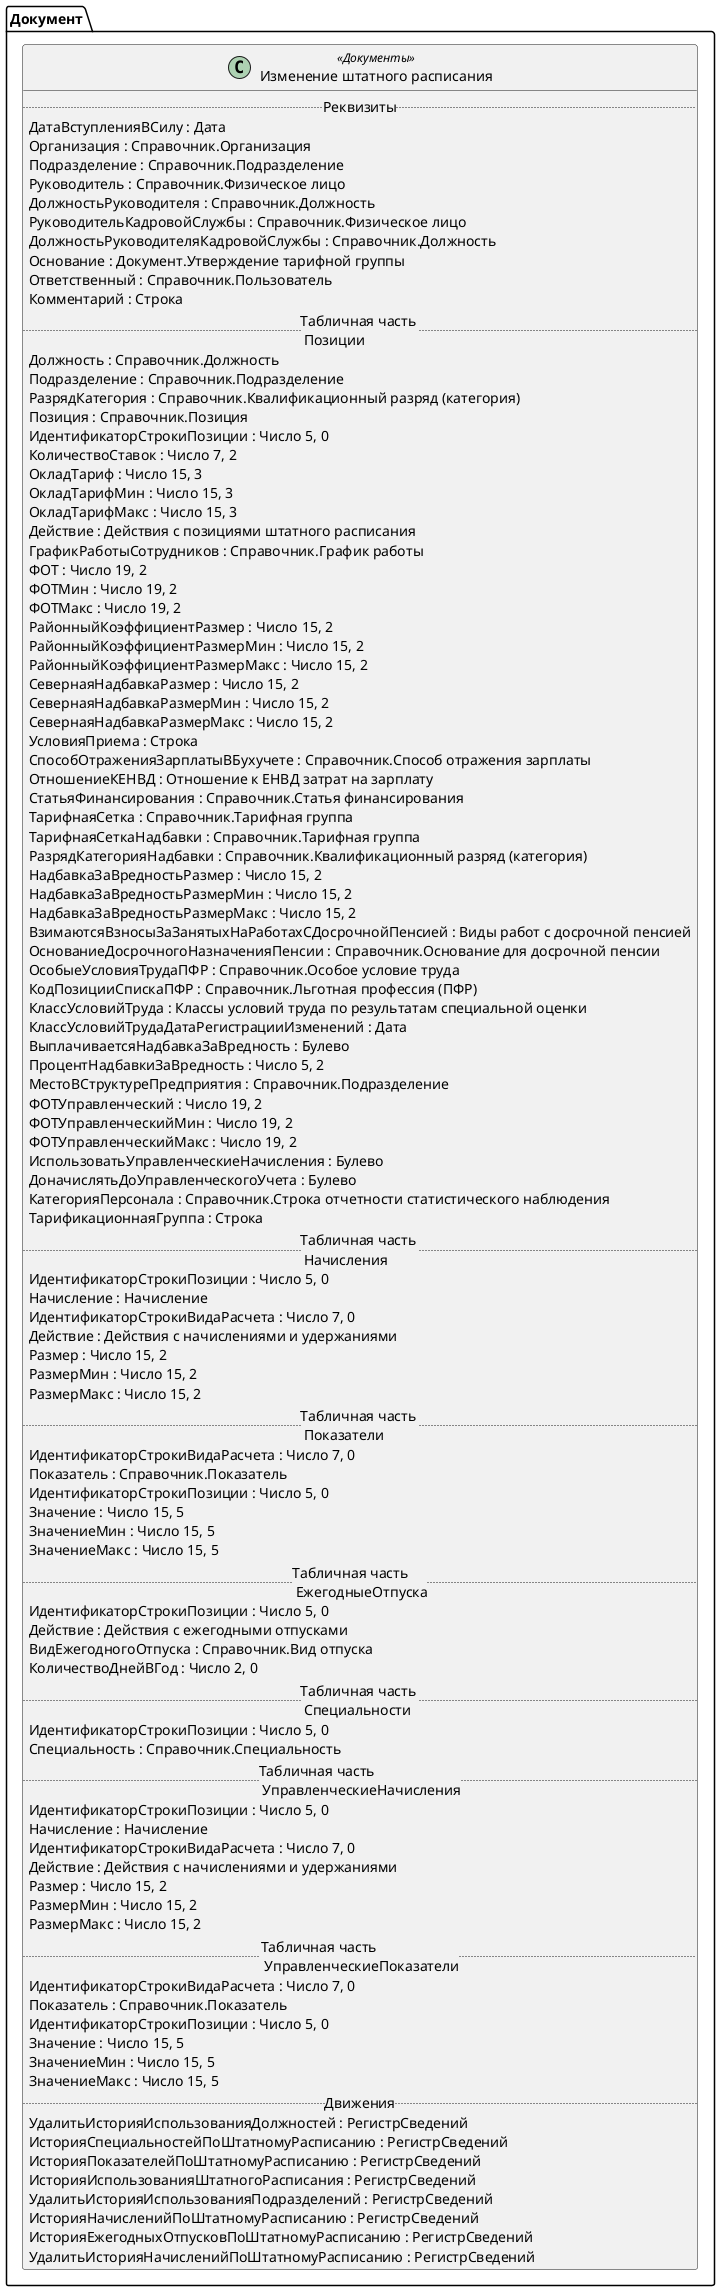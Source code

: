﻿@startuml ИзменениеШтатногоРасписания
'!include templates.wsd
'..\include templates.wsd
class Документ.ИзменениеШтатногоРасписания as "Изменение штатного расписания" <<Документы>>
{
..Реквизиты..
ДатаВступленияВСилу : Дата
Организация : Справочник.Организация
Подразделение : Справочник.Подразделение
Руководитель : Справочник.Физическое лицо
ДолжностьРуководителя : Справочник.Должность
РуководительКадровойСлужбы : Справочник.Физическое лицо
ДолжностьРуководителяКадровойСлужбы : Справочник.Должность
Основание : Документ.Утверждение тарифной группы
Ответственный : Справочник.Пользователь
Комментарий : Строка
..Табличная часть \n Позиции..
Должность : Справочник.Должность
Подразделение : Справочник.Подразделение
РазрядКатегория : Справочник.Квалификационный разряд (категория)
Позиция : Справочник.Позиция
ИдентификаторСтрокиПозиции : Число 5, 0
КоличествоСтавок : Число 7, 2
ОкладТариф : Число 15, 3
ОкладТарифМин : Число 15, 3
ОкладТарифМакс : Число 15, 3
Действие : Действия с позициями штатного расписания
ГрафикРаботыСотрудников : Справочник.График работы
ФОТ : Число 19, 2
ФОТМин : Число 19, 2
ФОТМакс : Число 19, 2
РайонныйКоэффициентРазмер : Число 15, 2
РайонныйКоэффициентРазмерМин : Число 15, 2
РайонныйКоэффициентРазмерМакс : Число 15, 2
СевернаяНадбавкаРазмер : Число 15, 2
СевернаяНадбавкаРазмерМин : Число 15, 2
СевернаяНадбавкаРазмерМакс : Число 15, 2
УсловияПриема : Строка
СпособОтраженияЗарплатыВБухучете : Справочник.Способ отражения зарплаты
ОтношениеКЕНВД : Отношение к ЕНВД затрат на зарплату
СтатьяФинансирования : Справочник.Статья финансирования
ТарифнаяСетка : Справочник.Тарифная группа
ТарифнаяСеткаНадбавки : Справочник.Тарифная группа
РазрядКатегорияНадбавки : Справочник.Квалификационный разряд (категория)
НадбавкаЗаВредностьРазмер : Число 15, 2
НадбавкаЗаВредностьРазмерМин : Число 15, 2
НадбавкаЗаВредностьРазмерМакс : Число 15, 2
ВзимаютсяВзносыЗаЗанятыхНаРаботахСДосрочнойПенсией : Виды работ с досрочной пенсией
ОснованиеДосрочногоНазначенияПенсии : Справочник.Основание для досрочной пенсии
ОсобыеУсловияТрудаПФР : Справочник.Особое условие труда
КодПозицииСпискаПФР : Справочник.Льготная профессия (ПФР)
КлассУсловийТруда : Классы условий труда по результатам специальной оценки
КлассУсловийТрудаДатаРегистрацииИзменений : Дата
ВыплачиваетсяНадбавкаЗаВредность : Булево
ПроцентНадбавкиЗаВредность : Число 5, 2
МестоВСтруктуреПредприятия : Справочник.Подразделение
ФОТУправленческий : Число 19, 2
ФОТУправленческийМин : Число 19, 2
ФОТУправленческийМакс : Число 19, 2
ИспользоватьУправленческиеНачисления : Булево
ДоначислятьДоУправленческогоУчета : Булево
КатегорияПерсонала : Справочник.Строка отчетности статистического наблюдения
ТарификационнаяГруппа : Строка
..Табличная часть \n Начисления..
ИдентификаторСтрокиПозиции : Число 5, 0
Начисление : Начисление
ИдентификаторСтрокиВидаРасчета : Число 7, 0
Действие : Действия с начислениями и удержаниями
Размер : Число 15, 2
РазмерМин : Число 15, 2
РазмерМакс : Число 15, 2
..Табличная часть \n Показатели..
ИдентификаторСтрокиВидаРасчета : Число 7, 0
Показатель : Справочник.Показатель
ИдентификаторСтрокиПозиции : Число 5, 0
Значение : Число 15, 5
ЗначениеМин : Число 15, 5
ЗначениеМакс : Число 15, 5
..Табличная часть \n ЕжегодныеОтпуска..
ИдентификаторСтрокиПозиции : Число 5, 0
Действие : Действия с ежегодными отпусками
ВидЕжегодногоОтпуска : Справочник.Вид отпуска
КоличествоДнейВГод : Число 2, 0
..Табличная часть \n Специальности..
ИдентификаторСтрокиПозиции : Число 5, 0
Специальность : Справочник.Специальность
..Табличная часть \n УправленческиеНачисления..
ИдентификаторСтрокиПозиции : Число 5, 0
Начисление : Начисление
ИдентификаторСтрокиВидаРасчета : Число 7, 0
Действие : Действия с начислениями и удержаниями
Размер : Число 15, 2
РазмерМин : Число 15, 2
РазмерМакс : Число 15, 2
..Табличная часть \n УправленческиеПоказатели..
ИдентификаторСтрокиВидаРасчета : Число 7, 0
Показатель : Справочник.Показатель
ИдентификаторСтрокиПозиции : Число 5, 0
Значение : Число 15, 5
ЗначениеМин : Число 15, 5
ЗначениеМакс : Число 15, 5
..Движения..
УдалитьИсторияИспользованияДолжностей : РегистрСведений
ИсторияСпециальностейПоШтатномуРасписанию : РегистрСведений
ИсторияПоказателейПоШтатномуРасписанию : РегистрСведений
ИсторияИспользованияШтатногоРасписания : РегистрСведений
УдалитьИсторияИспользованияПодразделений : РегистрСведений
ИсторияНачисленийПоШтатномуРасписанию : РегистрСведений
ИсторияЕжегодныхОтпусковПоШтатномуРасписанию : РегистрСведений
УдалитьИсторияНачисленийПоШтатномуРасписанию : РегистрСведений
}
@enduml
